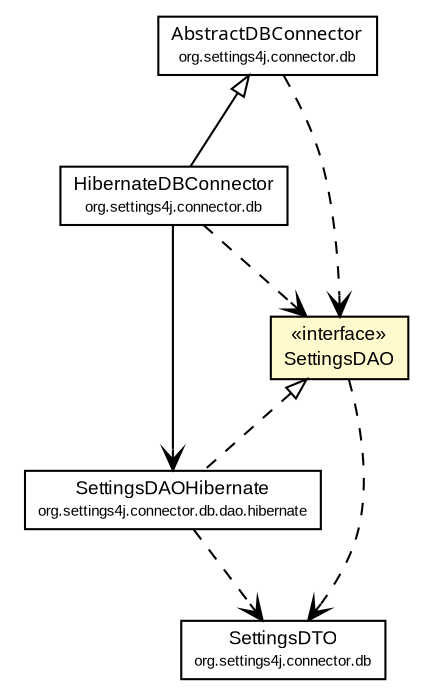 #!/usr/local/bin/dot
#
# Class diagram 
# Generated by UmlGraph version 4.6 (http://www.spinellis.gr/sw/umlgraph)
#

digraph G {
	edge [fontname="arial",fontsize=10,labelfontname="arial",labelfontsize=10];
	node [fontname="arial",fontsize=10,shape=plaintext];
	// org.settings4j.connector.db.SettingsDTO
	c1652 [label=<<table border="0" cellborder="1" cellspacing="0" cellpadding="2" port="p" href="../SettingsDTO.html">
		<tr><td><table border="0" cellspacing="0" cellpadding="1">
			<tr><td> SettingsDTO </td></tr>
			<tr><td><font point-size="7.0"> org.settings4j.connector.db </font></td></tr>
		</table></td></tr>
		</table>>, fontname="arial", fontcolor="black", fontsize=9.0];
	// org.settings4j.connector.db.HibernateDBConnector
	c1653 [label=<<table border="0" cellborder="1" cellspacing="0" cellpadding="2" port="p" href="../HibernateDBConnector.html">
		<tr><td><table border="0" cellspacing="0" cellpadding="1">
			<tr><td> HibernateDBConnector </td></tr>
			<tr><td><font point-size="7.0"> org.settings4j.connector.db </font></td></tr>
		</table></td></tr>
		</table>>, fontname="arial", fontcolor="black", fontsize=9.0];
	// org.settings4j.connector.db.AbstractDBConnector
	c1655 [label=<<table border="0" cellborder="1" cellspacing="0" cellpadding="2" port="p" href="../AbstractDBConnector.html">
		<tr><td><table border="0" cellspacing="0" cellpadding="1">
			<tr><td><font face="ariali"> AbstractDBConnector </font></td></tr>
			<tr><td><font point-size="7.0"> org.settings4j.connector.db </font></td></tr>
		</table></td></tr>
		</table>>, fontname="arial", fontcolor="black", fontsize=9.0];
	// org.settings4j.connector.db.dao.hibernate.SettingsDAOHibernate
	c1656 [label=<<table border="0" cellborder="1" cellspacing="0" cellpadding="2" port="p" href="./hibernate/SettingsDAOHibernate.html">
		<tr><td><table border="0" cellspacing="0" cellpadding="1">
			<tr><td> SettingsDAOHibernate </td></tr>
			<tr><td><font point-size="7.0"> org.settings4j.connector.db.dao.hibernate </font></td></tr>
		</table></td></tr>
		</table>>, fontname="arial", fontcolor="black", fontsize=9.0];
	// org.settings4j.connector.db.dao.SettingsDAO
	c1658 [label=<<table border="0" cellborder="1" cellspacing="0" cellpadding="2" port="p" bgcolor="lemonChiffon" href="./SettingsDAO.html">
		<tr><td><table border="0" cellspacing="0" cellpadding="1">
			<tr><td> &laquo;interface&raquo; </td></tr>
			<tr><td> SettingsDAO </td></tr>
		</table></td></tr>
		</table>>, fontname="arial", fontcolor="black", fontsize=9.0];
	//org.settings4j.connector.db.HibernateDBConnector extends org.settings4j.connector.db.AbstractDBConnector
	c1655:p -> c1653:p [dir=back,arrowtail=empty];
	//org.settings4j.connector.db.dao.hibernate.SettingsDAOHibernate implements org.settings4j.connector.db.dao.SettingsDAO
	c1658:p -> c1656:p [dir=back,arrowtail=empty,style=dashed];
	// org.settings4j.connector.db.HibernateDBConnector NAVASSOC org.settings4j.connector.db.dao.hibernate.SettingsDAOHibernate
	c1653:p -> c1656:p [taillabel="", label="", headlabel="", fontname="arial", fontcolor="black", fontsize=10.0, color="black", arrowhead=open];
	// org.settings4j.connector.db.HibernateDBConnector DEPEND org.settings4j.connector.db.dao.SettingsDAO
	c1653:p -> c1658:p [taillabel="", label="", headlabel="", fontname="arial", fontcolor="black", fontsize=10.0, color="black", arrowhead=open, style=dashed];
	// org.settings4j.connector.db.AbstractDBConnector DEPEND org.settings4j.connector.db.dao.SettingsDAO
	c1655:p -> c1658:p [taillabel="", label="", headlabel="", fontname="arial", fontcolor="black", fontsize=10.0, color="black", arrowhead=open, style=dashed];
	// org.settings4j.connector.db.dao.hibernate.SettingsDAOHibernate DEPEND org.settings4j.connector.db.SettingsDTO
	c1656:p -> c1652:p [taillabel="", label="", headlabel="", fontname="arial", fontcolor="black", fontsize=10.0, color="black", arrowhead=open, style=dashed];
	// org.settings4j.connector.db.dao.SettingsDAO DEPEND org.settings4j.connector.db.SettingsDTO
	c1658:p -> c1652:p [taillabel="", label="", headlabel="", fontname="arial", fontcolor="black", fontsize=10.0, color="black", arrowhead=open, style=dashed];
}

